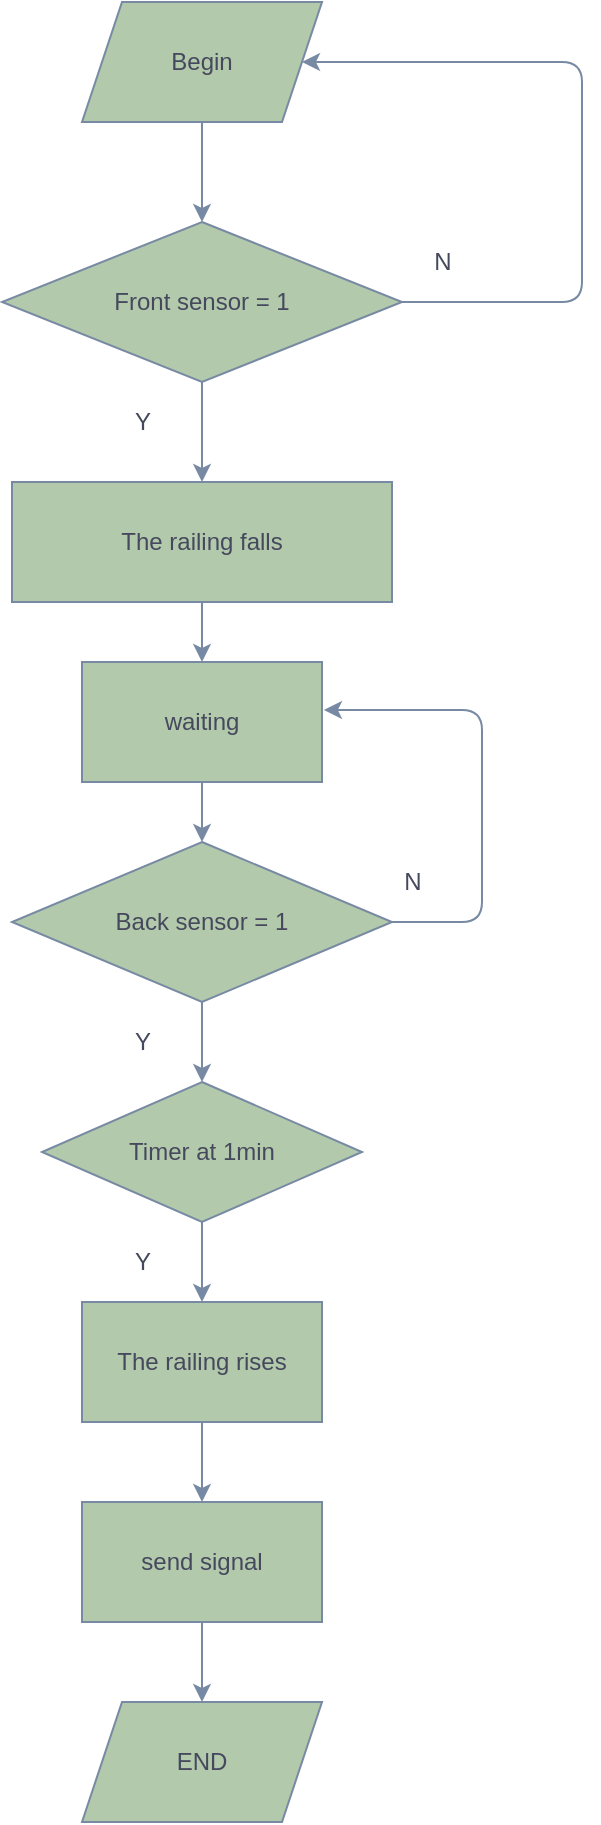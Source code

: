 <mxfile version="14.4.9" type="github">
  <diagram id="x9Oxo5cdC1fyTzue4516" name="Page-1">
    <mxGraphModel dx="1350" dy="804" grid="1" gridSize="10" guides="1" tooltips="1" connect="1" arrows="1" fold="1" page="1" pageScale="1" pageWidth="827" pageHeight="1169" math="0" shadow="0">
      <root>
        <mxCell id="0" />
        <mxCell id="1" parent="0" />
        <mxCell id="8BNnX_RZlc8lNfsLDjV0-5" style="edgeStyle=orthogonalEdgeStyle;curved=0;rounded=1;sketch=0;orthogonalLoop=1;jettySize=auto;html=1;strokeColor=#788AA3;fillColor=#B2C9AB;fontColor=#46495D;" edge="1" parent="1" source="8BNnX_RZlc8lNfsLDjV0-1" target="8BNnX_RZlc8lNfsLDjV0-4">
          <mxGeometry relative="1" as="geometry" />
        </mxCell>
        <mxCell id="8BNnX_RZlc8lNfsLDjV0-1" value="Begin" style="shape=parallelogram;perimeter=parallelogramPerimeter;whiteSpace=wrap;html=1;fixedSize=1;rounded=0;sketch=0;strokeColor=#788AA3;fillColor=#B2C9AB;fontColor=#46495D;" vertex="1" parent="1">
          <mxGeometry x="310" y="20" width="120" height="60" as="geometry" />
        </mxCell>
        <mxCell id="8BNnX_RZlc8lNfsLDjV0-9" style="edgeStyle=orthogonalEdgeStyle;curved=0;rounded=1;sketch=0;orthogonalLoop=1;jettySize=auto;html=1;entryX=0.5;entryY=0;entryDx=0;entryDy=0;strokeColor=#788AA3;fillColor=#B2C9AB;fontColor=#46495D;" edge="1" parent="1" source="8BNnX_RZlc8lNfsLDjV0-4" target="8BNnX_RZlc8lNfsLDjV0-7">
          <mxGeometry relative="1" as="geometry" />
        </mxCell>
        <mxCell id="8BNnX_RZlc8lNfsLDjV0-12" style="edgeStyle=orthogonalEdgeStyle;curved=0;rounded=1;sketch=0;orthogonalLoop=1;jettySize=auto;html=1;entryX=1;entryY=0.5;entryDx=0;entryDy=0;strokeColor=#788AA3;fillColor=#B2C9AB;fontColor=#46495D;" edge="1" parent="1" source="8BNnX_RZlc8lNfsLDjV0-4" target="8BNnX_RZlc8lNfsLDjV0-1">
          <mxGeometry relative="1" as="geometry">
            <Array as="points">
              <mxPoint x="560" y="170" />
              <mxPoint x="560" y="50" />
            </Array>
          </mxGeometry>
        </mxCell>
        <mxCell id="8BNnX_RZlc8lNfsLDjV0-4" value="Front sensor = 1" style="rhombus;whiteSpace=wrap;html=1;rounded=0;sketch=0;strokeColor=#788AA3;fillColor=#B2C9AB;fontColor=#46495D;" vertex="1" parent="1">
          <mxGeometry x="270" y="130" width="200" height="80" as="geometry" />
        </mxCell>
        <mxCell id="8BNnX_RZlc8lNfsLDjV0-19" style="edgeStyle=orthogonalEdgeStyle;curved=0;rounded=1;sketch=0;orthogonalLoop=1;jettySize=auto;html=1;entryX=0.5;entryY=0;entryDx=0;entryDy=0;strokeColor=#788AA3;fillColor=#B2C9AB;fontColor=#46495D;" edge="1" parent="1" source="8BNnX_RZlc8lNfsLDjV0-7" target="8BNnX_RZlc8lNfsLDjV0-18">
          <mxGeometry relative="1" as="geometry" />
        </mxCell>
        <mxCell id="8BNnX_RZlc8lNfsLDjV0-7" value="The railing falls" style="rounded=0;whiteSpace=wrap;html=1;sketch=0;strokeColor=#788AA3;fillColor=#B2C9AB;fontColor=#46495D;" vertex="1" parent="1">
          <mxGeometry x="275" y="260" width="190" height="60" as="geometry" />
        </mxCell>
        <mxCell id="8BNnX_RZlc8lNfsLDjV0-10" value="Y" style="text;html=1;align=center;verticalAlign=middle;resizable=0;points=[];autosize=1;fontColor=#46495D;" vertex="1" parent="1">
          <mxGeometry x="330" y="220" width="20" height="20" as="geometry" />
        </mxCell>
        <mxCell id="8BNnX_RZlc8lNfsLDjV0-11" value="N" style="text;html=1;align=center;verticalAlign=middle;resizable=0;points=[];autosize=1;fontColor=#46495D;" vertex="1" parent="1">
          <mxGeometry x="480" y="140" width="20" height="20" as="geometry" />
        </mxCell>
        <mxCell id="8BNnX_RZlc8lNfsLDjV0-21" style="edgeStyle=orthogonalEdgeStyle;curved=0;rounded=1;sketch=0;orthogonalLoop=1;jettySize=auto;html=1;entryX=1.008;entryY=0.4;entryDx=0;entryDy=0;entryPerimeter=0;strokeColor=#788AA3;fillColor=#B2C9AB;fontColor=#46495D;" edge="1" parent="1" source="8BNnX_RZlc8lNfsLDjV0-13" target="8BNnX_RZlc8lNfsLDjV0-18">
          <mxGeometry relative="1" as="geometry">
            <Array as="points">
              <mxPoint x="510" y="480" />
              <mxPoint x="510" y="374" />
            </Array>
          </mxGeometry>
        </mxCell>
        <mxCell id="8BNnX_RZlc8lNfsLDjV0-26" style="edgeStyle=orthogonalEdgeStyle;curved=0;rounded=1;sketch=0;orthogonalLoop=1;jettySize=auto;html=1;entryX=0.5;entryY=0;entryDx=0;entryDy=0;strokeColor=#788AA3;fillColor=#B2C9AB;fontColor=#46495D;" edge="1" parent="1" source="8BNnX_RZlc8lNfsLDjV0-13" target="8BNnX_RZlc8lNfsLDjV0-23">
          <mxGeometry relative="1" as="geometry" />
        </mxCell>
        <mxCell id="8BNnX_RZlc8lNfsLDjV0-13" value="Back sensor = 1 " style="rhombus;whiteSpace=wrap;html=1;rounded=0;sketch=0;strokeColor=#788AA3;fillColor=#B2C9AB;fontColor=#46495D;" vertex="1" parent="1">
          <mxGeometry x="275" y="440" width="190" height="80" as="geometry" />
        </mxCell>
        <mxCell id="8BNnX_RZlc8lNfsLDjV0-17" value="Y" style="text;html=1;align=center;verticalAlign=middle;resizable=0;points=[];autosize=1;fontColor=#46495D;" vertex="1" parent="1">
          <mxGeometry x="330" y="530" width="20" height="20" as="geometry" />
        </mxCell>
        <mxCell id="8BNnX_RZlc8lNfsLDjV0-20" style="edgeStyle=orthogonalEdgeStyle;curved=0;rounded=1;sketch=0;orthogonalLoop=1;jettySize=auto;html=1;entryX=0.5;entryY=0;entryDx=0;entryDy=0;strokeColor=#788AA3;fillColor=#B2C9AB;fontColor=#46495D;" edge="1" parent="1" source="8BNnX_RZlc8lNfsLDjV0-18" target="8BNnX_RZlc8lNfsLDjV0-13">
          <mxGeometry relative="1" as="geometry" />
        </mxCell>
        <mxCell id="8BNnX_RZlc8lNfsLDjV0-18" value="waiting" style="rounded=0;whiteSpace=wrap;html=1;sketch=0;strokeColor=#788AA3;fillColor=#B2C9AB;fontColor=#46495D;" vertex="1" parent="1">
          <mxGeometry x="310" y="350" width="120" height="60" as="geometry" />
        </mxCell>
        <mxCell id="8BNnX_RZlc8lNfsLDjV0-22" value="N" style="text;html=1;align=center;verticalAlign=middle;resizable=0;points=[];autosize=1;fontColor=#46495D;" vertex="1" parent="1">
          <mxGeometry x="465" y="450" width="20" height="20" as="geometry" />
        </mxCell>
        <mxCell id="8BNnX_RZlc8lNfsLDjV0-28" style="edgeStyle=orthogonalEdgeStyle;curved=0;rounded=1;sketch=0;orthogonalLoop=1;jettySize=auto;html=1;entryX=0.5;entryY=0;entryDx=0;entryDy=0;strokeColor=#788AA3;fillColor=#B2C9AB;fontColor=#46495D;" edge="1" parent="1" source="8BNnX_RZlc8lNfsLDjV0-23" target="8BNnX_RZlc8lNfsLDjV0-27">
          <mxGeometry relative="1" as="geometry" />
        </mxCell>
        <mxCell id="8BNnX_RZlc8lNfsLDjV0-23" value="Timer at 1min" style="rhombus;whiteSpace=wrap;html=1;rounded=0;sketch=0;strokeColor=#788AA3;fillColor=#B2C9AB;fontColor=#46495D;" vertex="1" parent="1">
          <mxGeometry x="290" y="560" width="160" height="70" as="geometry" />
        </mxCell>
        <mxCell id="8BNnX_RZlc8lNfsLDjV0-31" style="edgeStyle=orthogonalEdgeStyle;curved=0;rounded=1;sketch=0;orthogonalLoop=1;jettySize=auto;html=1;entryX=0.5;entryY=0;entryDx=0;entryDy=0;strokeColor=#788AA3;fillColor=#B2C9AB;fontColor=#46495D;" edge="1" parent="1" source="8BNnX_RZlc8lNfsLDjV0-27" target="8BNnX_RZlc8lNfsLDjV0-30">
          <mxGeometry relative="1" as="geometry" />
        </mxCell>
        <mxCell id="8BNnX_RZlc8lNfsLDjV0-27" value="The railing rises" style="rounded=0;whiteSpace=wrap;html=1;sketch=0;strokeColor=#788AA3;fillColor=#B2C9AB;fontColor=#46495D;" vertex="1" parent="1">
          <mxGeometry x="310" y="670" width="120" height="60" as="geometry" />
        </mxCell>
        <mxCell id="8BNnX_RZlc8lNfsLDjV0-29" value="Y" style="text;html=1;align=center;verticalAlign=middle;resizable=0;points=[];autosize=1;fontColor=#46495D;" vertex="1" parent="1">
          <mxGeometry x="330" y="640" width="20" height="20" as="geometry" />
        </mxCell>
        <mxCell id="8BNnX_RZlc8lNfsLDjV0-33" style="edgeStyle=orthogonalEdgeStyle;curved=0;rounded=1;sketch=0;orthogonalLoop=1;jettySize=auto;html=1;entryX=0.5;entryY=0;entryDx=0;entryDy=0;strokeColor=#788AA3;fillColor=#B2C9AB;fontColor=#46495D;" edge="1" parent="1" source="8BNnX_RZlc8lNfsLDjV0-30" target="8BNnX_RZlc8lNfsLDjV0-32">
          <mxGeometry relative="1" as="geometry" />
        </mxCell>
        <mxCell id="8BNnX_RZlc8lNfsLDjV0-30" value="send signal " style="rounded=0;whiteSpace=wrap;html=1;sketch=0;strokeColor=#788AA3;fillColor=#B2C9AB;fontColor=#46495D;" vertex="1" parent="1">
          <mxGeometry x="310" y="770" width="120" height="60" as="geometry" />
        </mxCell>
        <mxCell id="8BNnX_RZlc8lNfsLDjV0-32" value="END" style="shape=parallelogram;perimeter=parallelogramPerimeter;whiteSpace=wrap;html=1;fixedSize=1;rounded=0;sketch=0;strokeColor=#788AA3;fillColor=#B2C9AB;fontColor=#46495D;" vertex="1" parent="1">
          <mxGeometry x="310" y="870" width="120" height="60" as="geometry" />
        </mxCell>
      </root>
    </mxGraphModel>
  </diagram>
</mxfile>
